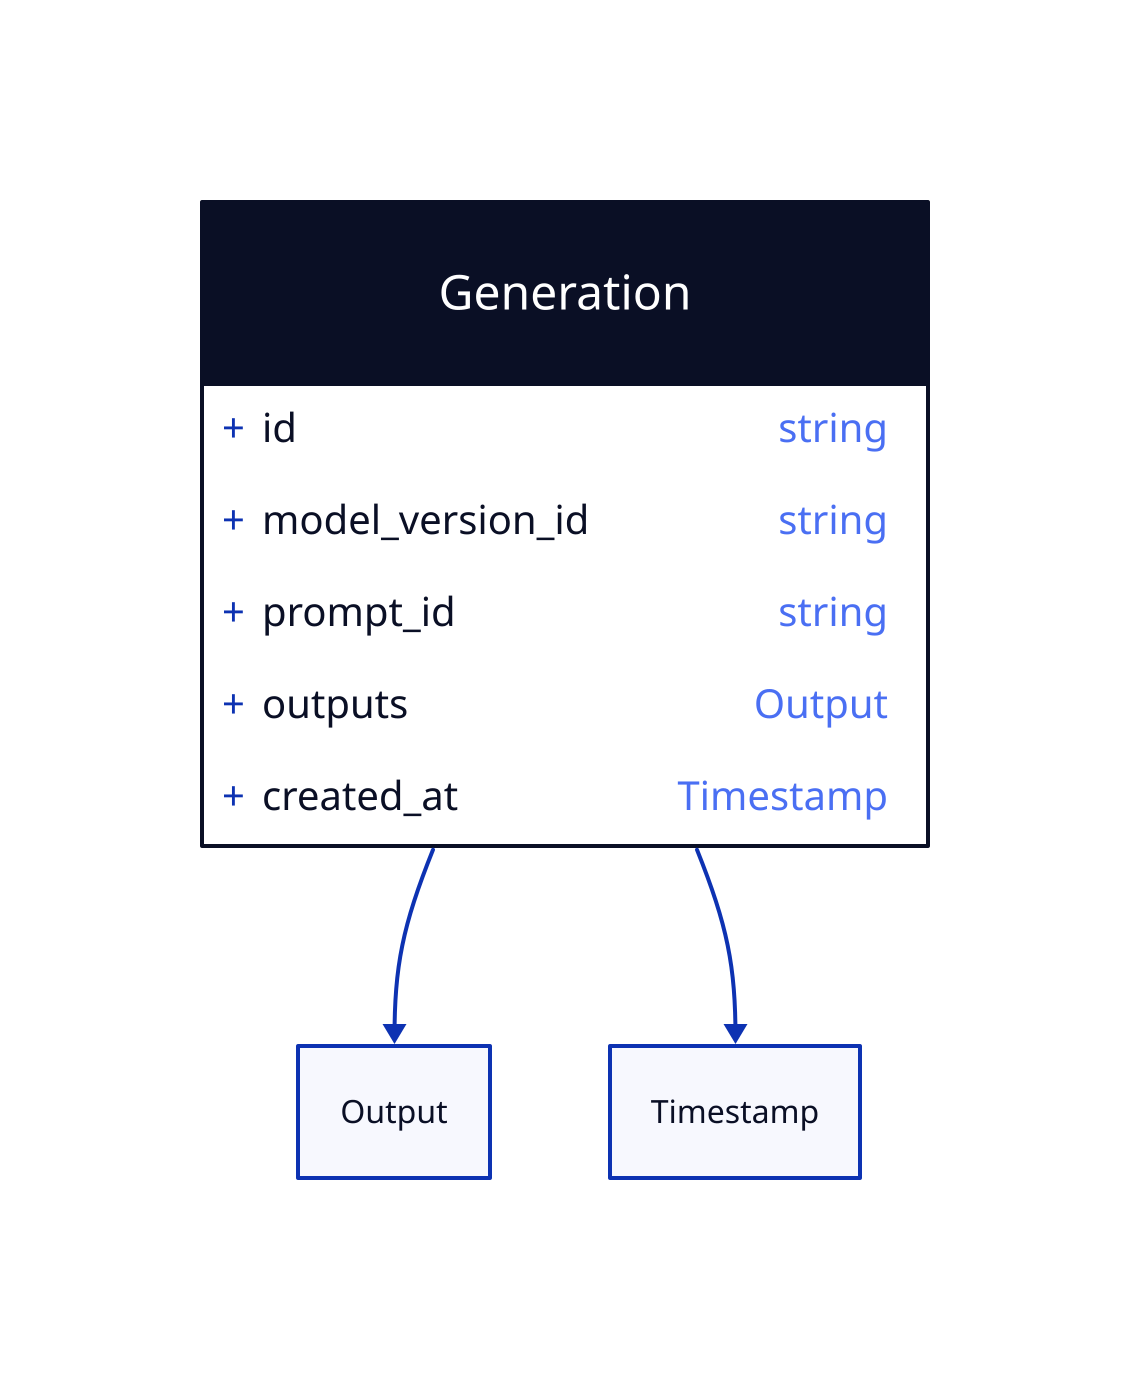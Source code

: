 
# Package - llm.v1

# Class - Generation
Generation: {
  shape: class
  id: string
  model_version_id: string
  prompt_id: string
  outputs: Output
  created_at: Timestamp
}
Generation -> Output
Generation -> Timestamp




